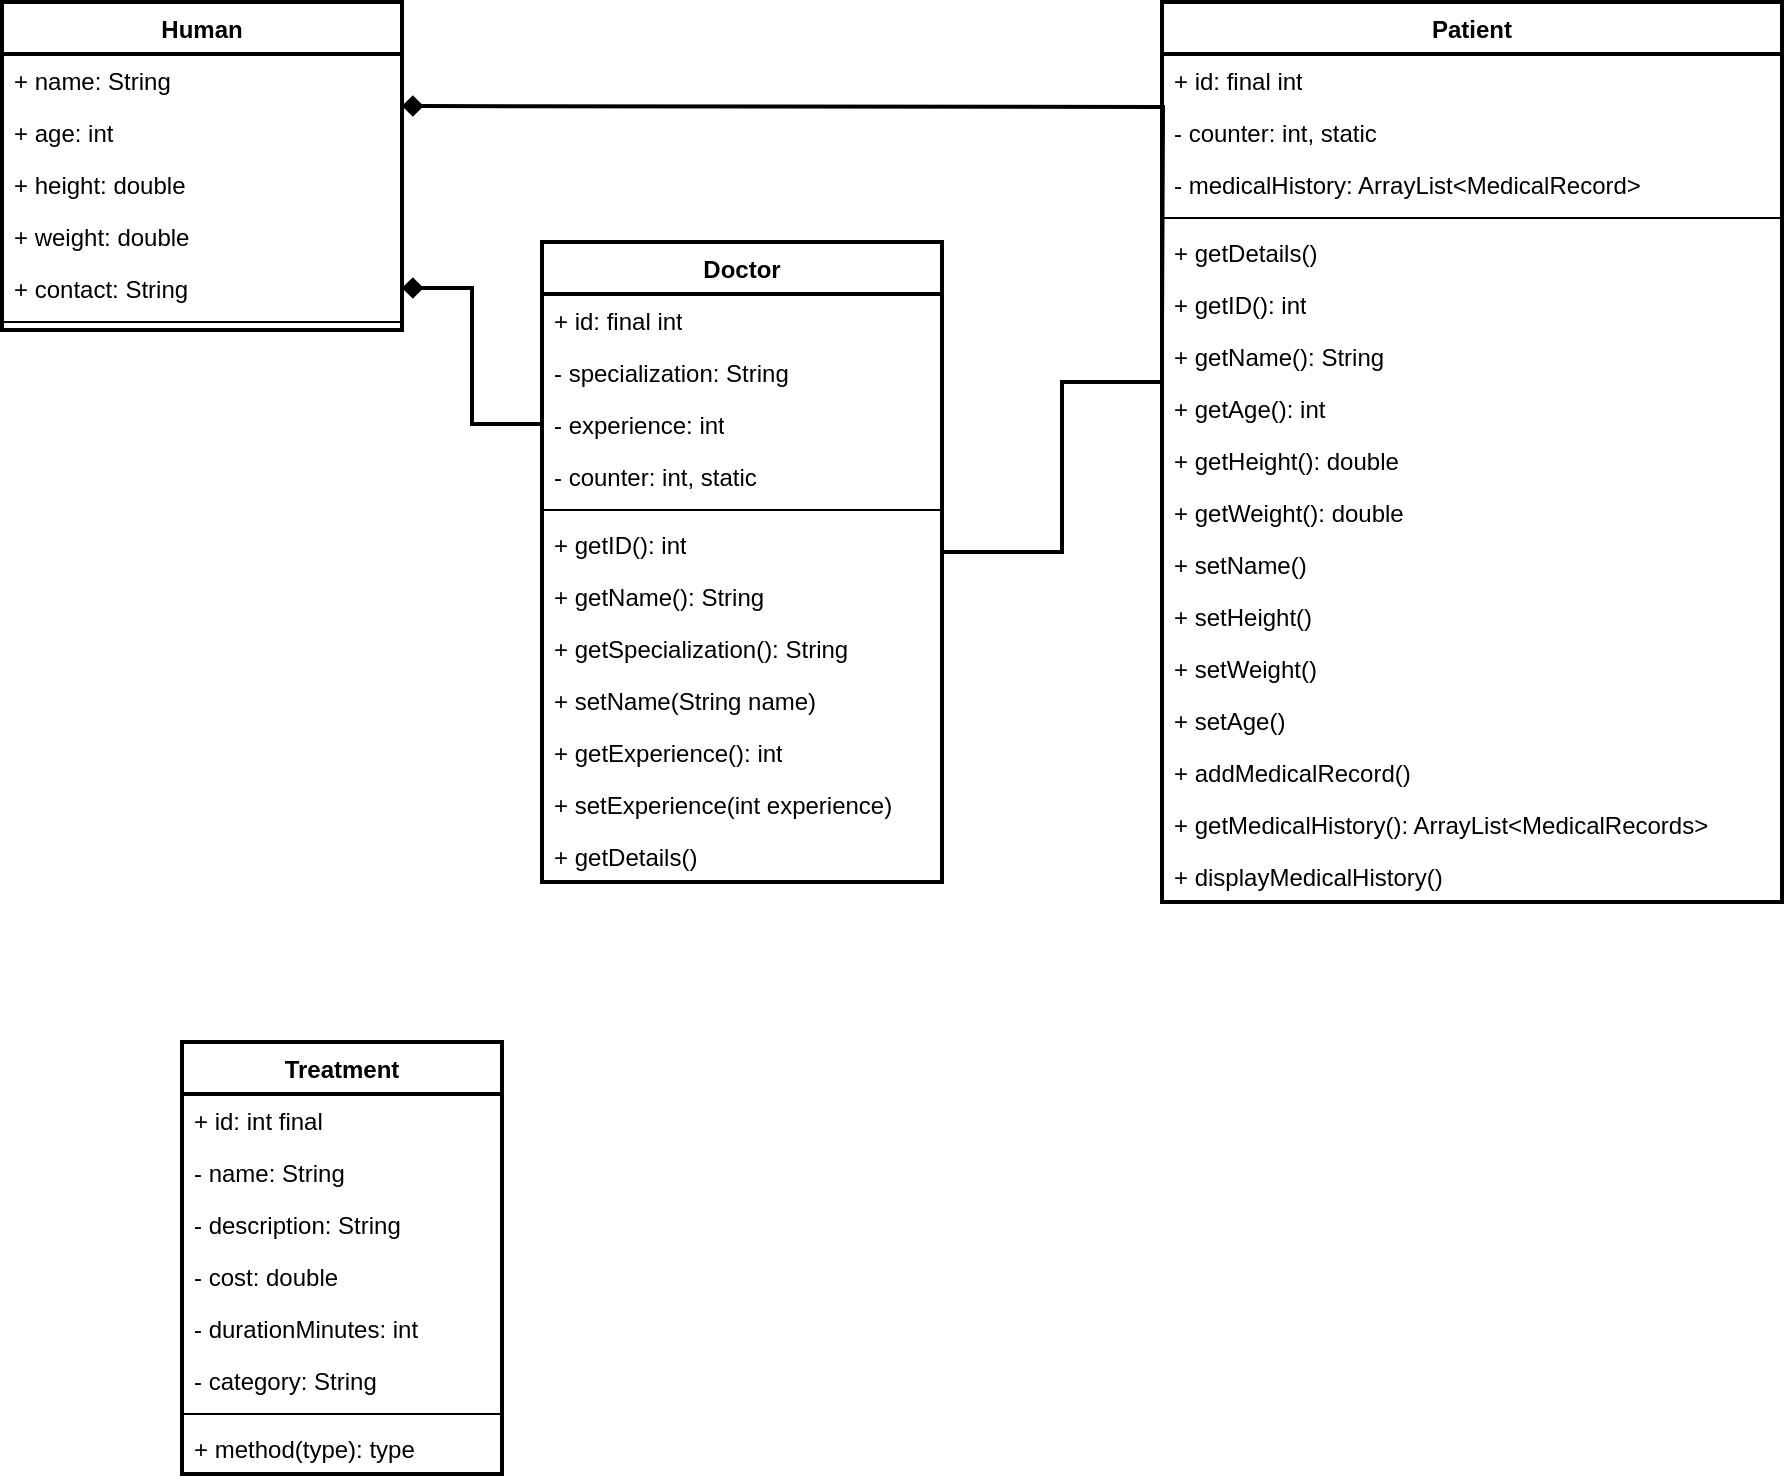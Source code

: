 <mxfile version="28.0.6">
  <diagram name="Page-1" id="2IIkAqDacqkf4X1PiKHr">
    <mxGraphModel dx="1489" dy="811" grid="1" gridSize="10" guides="1" tooltips="1" connect="1" arrows="1" fold="1" page="1" pageScale="1" pageWidth="850" pageHeight="1100" math="0" shadow="0">
      <root>
        <mxCell id="0" />
        <mxCell id="1" parent="0" />
        <mxCell id="5Q3K0YC-iehawzCBBCJF-1" value="Doctor" style="swimlane;fontStyle=1;align=center;verticalAlign=top;childLayout=stackLayout;horizontal=1;startSize=26;horizontalStack=0;resizeParent=1;resizeParentMax=0;resizeLast=0;collapsible=1;marginBottom=0;whiteSpace=wrap;html=1;strokeWidth=2;" parent="1" vertex="1">
          <mxGeometry x="380" y="170" width="200" height="320" as="geometry" />
        </mxCell>
        <mxCell id="5Q3K0YC-iehawzCBBCJF-2" value="+ id: final int" style="text;strokeColor=none;fillColor=none;align=left;verticalAlign=top;spacingLeft=4;spacingRight=4;overflow=hidden;rotatable=0;points=[[0,0.5],[1,0.5]];portConstraint=eastwest;whiteSpace=wrap;html=1;" parent="5Q3K0YC-iehawzCBBCJF-1" vertex="1">
          <mxGeometry y="26" width="200" height="26" as="geometry" />
        </mxCell>
        <mxCell id="5Q3K0YC-iehawzCBBCJF-13" value="- specialization: String" style="text;strokeColor=none;fillColor=none;align=left;verticalAlign=top;spacingLeft=4;spacingRight=4;overflow=hidden;rotatable=0;points=[[0,0.5],[1,0.5]];portConstraint=eastwest;whiteSpace=wrap;html=1;" parent="5Q3K0YC-iehawzCBBCJF-1" vertex="1">
          <mxGeometry y="52" width="200" height="26" as="geometry" />
        </mxCell>
        <mxCell id="5Q3K0YC-iehawzCBBCJF-14" value="- experience: int" style="text;strokeColor=none;fillColor=none;align=left;verticalAlign=top;spacingLeft=4;spacingRight=4;overflow=hidden;rotatable=0;points=[[0,0.5],[1,0.5]];portConstraint=eastwest;whiteSpace=wrap;html=1;" parent="5Q3K0YC-iehawzCBBCJF-1" vertex="1">
          <mxGeometry y="78" width="200" height="26" as="geometry" />
        </mxCell>
        <mxCell id="5Q3K0YC-iehawzCBBCJF-15" value="- counter: int, static" style="text;strokeColor=none;fillColor=none;align=left;verticalAlign=top;spacingLeft=4;spacingRight=4;overflow=hidden;rotatable=0;points=[[0,0.5],[1,0.5]];portConstraint=eastwest;whiteSpace=wrap;html=1;" parent="5Q3K0YC-iehawzCBBCJF-1" vertex="1">
          <mxGeometry y="104" width="200" height="26" as="geometry" />
        </mxCell>
        <mxCell id="5Q3K0YC-iehawzCBBCJF-3" value="" style="line;strokeWidth=1;fillColor=none;align=left;verticalAlign=middle;spacingTop=-1;spacingLeft=3;spacingRight=3;rotatable=0;labelPosition=right;points=[];portConstraint=eastwest;strokeColor=inherit;" parent="5Q3K0YC-iehawzCBBCJF-1" vertex="1">
          <mxGeometry y="130" width="200" height="8" as="geometry" />
        </mxCell>
        <mxCell id="5Q3K0YC-iehawzCBBCJF-4" value="+ getID(): int" style="text;strokeColor=none;fillColor=none;align=left;verticalAlign=top;spacingLeft=4;spacingRight=4;overflow=hidden;rotatable=0;points=[[0,0.5],[1,0.5]];portConstraint=eastwest;whiteSpace=wrap;html=1;" parent="5Q3K0YC-iehawzCBBCJF-1" vertex="1">
          <mxGeometry y="138" width="200" height="26" as="geometry" />
        </mxCell>
        <mxCell id="5Q3K0YC-iehawzCBBCJF-17" value="+ getName(): String" style="text;strokeColor=none;fillColor=none;align=left;verticalAlign=top;spacingLeft=4;spacingRight=4;overflow=hidden;rotatable=0;points=[[0,0.5],[1,0.5]];portConstraint=eastwest;whiteSpace=wrap;html=1;" parent="5Q3K0YC-iehawzCBBCJF-1" vertex="1">
          <mxGeometry y="164" width="200" height="26" as="geometry" />
        </mxCell>
        <mxCell id="5Q3K0YC-iehawzCBBCJF-18" value="+ getSpecialization(): String" style="text;strokeColor=none;fillColor=none;align=left;verticalAlign=top;spacingLeft=4;spacingRight=4;overflow=hidden;rotatable=0;points=[[0,0.5],[1,0.5]];portConstraint=eastwest;whiteSpace=wrap;html=1;" parent="5Q3K0YC-iehawzCBBCJF-1" vertex="1">
          <mxGeometry y="190" width="200" height="26" as="geometry" />
        </mxCell>
        <mxCell id="5Q3K0YC-iehawzCBBCJF-19" value="+ setName(String name)" style="text;strokeColor=none;fillColor=none;align=left;verticalAlign=top;spacingLeft=4;spacingRight=4;overflow=hidden;rotatable=0;points=[[0,0.5],[1,0.5]];portConstraint=eastwest;whiteSpace=wrap;html=1;" parent="5Q3K0YC-iehawzCBBCJF-1" vertex="1">
          <mxGeometry y="216" width="200" height="26" as="geometry" />
        </mxCell>
        <mxCell id="5Q3K0YC-iehawzCBBCJF-20" value="+ getExperience(): int" style="text;strokeColor=none;fillColor=none;align=left;verticalAlign=top;spacingLeft=4;spacingRight=4;overflow=hidden;rotatable=0;points=[[0,0.5],[1,0.5]];portConstraint=eastwest;whiteSpace=wrap;html=1;" parent="5Q3K0YC-iehawzCBBCJF-1" vertex="1">
          <mxGeometry y="242" width="200" height="26" as="geometry" />
        </mxCell>
        <mxCell id="5Q3K0YC-iehawzCBBCJF-21" value="+ setExperience(int experience)" style="text;strokeColor=none;fillColor=none;align=left;verticalAlign=top;spacingLeft=4;spacingRight=4;overflow=hidden;rotatable=0;points=[[0,0.5],[1,0.5]];portConstraint=eastwest;whiteSpace=wrap;html=1;" parent="5Q3K0YC-iehawzCBBCJF-1" vertex="1">
          <mxGeometry y="268" width="200" height="26" as="geometry" />
        </mxCell>
        <mxCell id="5Q3K0YC-iehawzCBBCJF-29" value="+ getDetails()" style="text;strokeColor=none;fillColor=none;align=left;verticalAlign=top;spacingLeft=4;spacingRight=4;overflow=hidden;rotatable=0;points=[[0,0.5],[1,0.5]];portConstraint=eastwest;whiteSpace=wrap;html=1;" parent="5Q3K0YC-iehawzCBBCJF-1" vertex="1">
          <mxGeometry y="294" width="200" height="26" as="geometry" />
        </mxCell>
        <mxCell id="5Q3K0YC-iehawzCBBCJF-5" value="Human" style="swimlane;fontStyle=1;align=center;verticalAlign=top;childLayout=stackLayout;horizontal=1;startSize=26;horizontalStack=0;resizeParent=1;resizeParentMax=0;resizeLast=0;collapsible=1;marginBottom=0;whiteSpace=wrap;html=1;strokeWidth=2;" parent="1" vertex="1">
          <mxGeometry x="110" y="50" width="200" height="164" as="geometry" />
        </mxCell>
        <mxCell id="5Q3K0YC-iehawzCBBCJF-6" value="+ name: String" style="text;strokeColor=none;fillColor=none;align=left;verticalAlign=top;spacingLeft=4;spacingRight=4;overflow=hidden;rotatable=0;points=[[0,0.5],[1,0.5]];portConstraint=eastwest;whiteSpace=wrap;html=1;" parent="5Q3K0YC-iehawzCBBCJF-5" vertex="1">
          <mxGeometry y="26" width="200" height="26" as="geometry" />
        </mxCell>
        <mxCell id="5Q3K0YC-iehawzCBBCJF-9" value="+ age: int" style="text;strokeColor=none;fillColor=none;align=left;verticalAlign=top;spacingLeft=4;spacingRight=4;overflow=hidden;rotatable=0;points=[[0,0.5],[1,0.5]];portConstraint=eastwest;whiteSpace=wrap;html=1;" parent="5Q3K0YC-iehawzCBBCJF-5" vertex="1">
          <mxGeometry y="52" width="200" height="26" as="geometry" />
        </mxCell>
        <mxCell id="5Q3K0YC-iehawzCBBCJF-10" value="+ height: double" style="text;strokeColor=none;fillColor=none;align=left;verticalAlign=top;spacingLeft=4;spacingRight=4;overflow=hidden;rotatable=0;points=[[0,0.5],[1,0.5]];portConstraint=eastwest;whiteSpace=wrap;html=1;" parent="5Q3K0YC-iehawzCBBCJF-5" vertex="1">
          <mxGeometry y="78" width="200" height="26" as="geometry" />
        </mxCell>
        <mxCell id="5Q3K0YC-iehawzCBBCJF-11" value="+ weight: double" style="text;strokeColor=none;fillColor=none;align=left;verticalAlign=top;spacingLeft=4;spacingRight=4;overflow=hidden;rotatable=0;points=[[0,0.5],[1,0.5]];portConstraint=eastwest;whiteSpace=wrap;html=1;" parent="5Q3K0YC-iehawzCBBCJF-5" vertex="1">
          <mxGeometry y="104" width="200" height="26" as="geometry" />
        </mxCell>
        <mxCell id="5Q3K0YC-iehawzCBBCJF-12" value="+ contact: String" style="text;strokeColor=none;fillColor=none;align=left;verticalAlign=top;spacingLeft=4;spacingRight=4;overflow=hidden;rotatable=0;points=[[0,0.5],[1,0.5]];portConstraint=eastwest;whiteSpace=wrap;html=1;" parent="5Q3K0YC-iehawzCBBCJF-5" vertex="1">
          <mxGeometry y="130" width="200" height="26" as="geometry" />
        </mxCell>
        <mxCell id="5Q3K0YC-iehawzCBBCJF-7" value="" style="line;strokeWidth=1;fillColor=none;align=left;verticalAlign=middle;spacingTop=-1;spacingLeft=3;spacingRight=3;rotatable=0;labelPosition=right;points=[];portConstraint=eastwest;strokeColor=inherit;" parent="5Q3K0YC-iehawzCBBCJF-5" vertex="1">
          <mxGeometry y="156" width="200" height="8" as="geometry" />
        </mxCell>
        <mxCell id="5Q3K0YC-iehawzCBBCJF-23" value="Patient" style="swimlane;fontStyle=1;align=center;verticalAlign=top;childLayout=stackLayout;horizontal=1;startSize=26;horizontalStack=0;resizeParent=1;resizeParentMax=0;resizeLast=0;collapsible=1;marginBottom=0;whiteSpace=wrap;html=1;strokeWidth=2;" parent="1" vertex="1">
          <mxGeometry x="690" y="50" width="310" height="450" as="geometry">
            <mxRectangle x="385" y="50" width="80" height="30" as="alternateBounds" />
          </mxGeometry>
        </mxCell>
        <mxCell id="5Q3K0YC-iehawzCBBCJF-24" value="+ id: final int" style="text;strokeColor=none;fillColor=none;align=left;verticalAlign=top;spacingLeft=4;spacingRight=4;overflow=hidden;rotatable=0;points=[[0,0.5],[1,0.5]];portConstraint=eastwest;whiteSpace=wrap;html=1;" parent="5Q3K0YC-iehawzCBBCJF-23" vertex="1">
          <mxGeometry y="26" width="310" height="26" as="geometry" />
        </mxCell>
        <mxCell id="5Q3K0YC-iehawzCBBCJF-27" value="- counter: int, static" style="text;strokeColor=none;fillColor=none;align=left;verticalAlign=top;spacingLeft=4;spacingRight=4;overflow=hidden;rotatable=0;points=[[0,0.5],[1,0.5]];portConstraint=eastwest;whiteSpace=wrap;html=1;" parent="5Q3K0YC-iehawzCBBCJF-23" vertex="1">
          <mxGeometry y="52" width="310" height="26" as="geometry" />
        </mxCell>
        <mxCell id="5Q3K0YC-iehawzCBBCJF-28" value="- medicalHistory: ArrayList&amp;lt;MedicalRecord&amp;gt;" style="text;strokeColor=none;fillColor=none;align=left;verticalAlign=top;spacingLeft=4;spacingRight=4;overflow=hidden;rotatable=0;points=[[0,0.5],[1,0.5]];portConstraint=eastwest;whiteSpace=wrap;html=1;" parent="5Q3K0YC-iehawzCBBCJF-23" vertex="1">
          <mxGeometry y="78" width="310" height="26" as="geometry" />
        </mxCell>
        <mxCell id="5Q3K0YC-iehawzCBBCJF-25" value="" style="line;strokeWidth=1;fillColor=none;align=left;verticalAlign=middle;spacingTop=-1;spacingLeft=3;spacingRight=3;rotatable=0;labelPosition=right;points=[];portConstraint=eastwest;strokeColor=inherit;" parent="5Q3K0YC-iehawzCBBCJF-23" vertex="1">
          <mxGeometry y="104" width="310" height="8" as="geometry" />
        </mxCell>
        <mxCell id="5Q3K0YC-iehawzCBBCJF-26" value="+ getDetails()" style="text;strokeColor=none;fillColor=none;align=left;verticalAlign=top;spacingLeft=4;spacingRight=4;overflow=hidden;rotatable=0;points=[[0,0.5],[1,0.5]];portConstraint=eastwest;whiteSpace=wrap;html=1;" parent="5Q3K0YC-iehawzCBBCJF-23" vertex="1">
          <mxGeometry y="112" width="310" height="26" as="geometry" />
        </mxCell>
        <mxCell id="5Q3K0YC-iehawzCBBCJF-30" value="+ getID(): int" style="text;strokeColor=none;fillColor=none;align=left;verticalAlign=top;spacingLeft=4;spacingRight=4;overflow=hidden;rotatable=0;points=[[0,0.5],[1,0.5]];portConstraint=eastwest;whiteSpace=wrap;html=1;" parent="5Q3K0YC-iehawzCBBCJF-23" vertex="1">
          <mxGeometry y="138" width="310" height="26" as="geometry" />
        </mxCell>
        <mxCell id="5Q3K0YC-iehawzCBBCJF-31" value="+ getName(): String" style="text;strokeColor=none;fillColor=none;align=left;verticalAlign=top;spacingLeft=4;spacingRight=4;overflow=hidden;rotatable=0;points=[[0,0.5],[1,0.5]];portConstraint=eastwest;whiteSpace=wrap;html=1;" parent="5Q3K0YC-iehawzCBBCJF-23" vertex="1">
          <mxGeometry y="164" width="310" height="26" as="geometry" />
        </mxCell>
        <mxCell id="5Q3K0YC-iehawzCBBCJF-32" value="+ getAge(): int" style="text;strokeColor=none;fillColor=none;align=left;verticalAlign=top;spacingLeft=4;spacingRight=4;overflow=hidden;rotatable=0;points=[[0,0.5],[1,0.5]];portConstraint=eastwest;whiteSpace=wrap;html=1;" parent="5Q3K0YC-iehawzCBBCJF-23" vertex="1">
          <mxGeometry y="190" width="310" height="26" as="geometry" />
        </mxCell>
        <mxCell id="5Q3K0YC-iehawzCBBCJF-33" value="+ getHeight(): double" style="text;strokeColor=none;fillColor=none;align=left;verticalAlign=top;spacingLeft=4;spacingRight=4;overflow=hidden;rotatable=0;points=[[0,0.5],[1,0.5]];portConstraint=eastwest;whiteSpace=wrap;html=1;" parent="5Q3K0YC-iehawzCBBCJF-23" vertex="1">
          <mxGeometry y="216" width="310" height="26" as="geometry" />
        </mxCell>
        <mxCell id="5Q3K0YC-iehawzCBBCJF-34" value="+ getWeight(): double" style="text;strokeColor=none;fillColor=none;align=left;verticalAlign=top;spacingLeft=4;spacingRight=4;overflow=hidden;rotatable=0;points=[[0,0.5],[1,0.5]];portConstraint=eastwest;whiteSpace=wrap;html=1;" parent="5Q3K0YC-iehawzCBBCJF-23" vertex="1">
          <mxGeometry y="242" width="310" height="26" as="geometry" />
        </mxCell>
        <mxCell id="5Q3K0YC-iehawzCBBCJF-35" value="+ setName()" style="text;strokeColor=none;fillColor=none;align=left;verticalAlign=top;spacingLeft=4;spacingRight=4;overflow=hidden;rotatable=0;points=[[0,0.5],[1,0.5]];portConstraint=eastwest;whiteSpace=wrap;html=1;" parent="5Q3K0YC-iehawzCBBCJF-23" vertex="1">
          <mxGeometry y="268" width="310" height="26" as="geometry" />
        </mxCell>
        <mxCell id="5Q3K0YC-iehawzCBBCJF-36" value="+ setHeight()" style="text;strokeColor=none;fillColor=none;align=left;verticalAlign=top;spacingLeft=4;spacingRight=4;overflow=hidden;rotatable=0;points=[[0,0.5],[1,0.5]];portConstraint=eastwest;whiteSpace=wrap;html=1;" parent="5Q3K0YC-iehawzCBBCJF-23" vertex="1">
          <mxGeometry y="294" width="310" height="26" as="geometry" />
        </mxCell>
        <mxCell id="5Q3K0YC-iehawzCBBCJF-37" value="+ setWeight()" style="text;strokeColor=none;fillColor=none;align=left;verticalAlign=top;spacingLeft=4;spacingRight=4;overflow=hidden;rotatable=0;points=[[0,0.5],[1,0.5]];portConstraint=eastwest;whiteSpace=wrap;html=1;" parent="5Q3K0YC-iehawzCBBCJF-23" vertex="1">
          <mxGeometry y="320" width="310" height="26" as="geometry" />
        </mxCell>
        <mxCell id="5Q3K0YC-iehawzCBBCJF-38" value="+ setAge()" style="text;strokeColor=none;fillColor=none;align=left;verticalAlign=top;spacingLeft=4;spacingRight=4;overflow=hidden;rotatable=0;points=[[0,0.5],[1,0.5]];portConstraint=eastwest;whiteSpace=wrap;html=1;" parent="5Q3K0YC-iehawzCBBCJF-23" vertex="1">
          <mxGeometry y="346" width="310" height="26" as="geometry" />
        </mxCell>
        <mxCell id="5Q3K0YC-iehawzCBBCJF-39" value="+ addMedicalRecord()" style="text;strokeColor=none;fillColor=none;align=left;verticalAlign=top;spacingLeft=4;spacingRight=4;overflow=hidden;rotatable=0;points=[[0,0.5],[1,0.5]];portConstraint=eastwest;whiteSpace=wrap;html=1;" parent="5Q3K0YC-iehawzCBBCJF-23" vertex="1">
          <mxGeometry y="372" width="310" height="26" as="geometry" />
        </mxCell>
        <mxCell id="5Q3K0YC-iehawzCBBCJF-40" value="+ getMedicalHistory(): ArrayList&amp;lt;MedicalRecords&amp;gt;" style="text;strokeColor=none;fillColor=none;align=left;verticalAlign=top;spacingLeft=4;spacingRight=4;overflow=hidden;rotatable=0;points=[[0,0.5],[1,0.5]];portConstraint=eastwest;whiteSpace=wrap;html=1;" parent="5Q3K0YC-iehawzCBBCJF-23" vertex="1">
          <mxGeometry y="398" width="310" height="26" as="geometry" />
        </mxCell>
        <mxCell id="5Q3K0YC-iehawzCBBCJF-41" value="+ displayMedicalHistory()" style="text;strokeColor=none;fillColor=none;align=left;verticalAlign=top;spacingLeft=4;spacingRight=4;overflow=hidden;rotatable=0;points=[[0,0.5],[1,0.5]];portConstraint=eastwest;whiteSpace=wrap;html=1;" parent="5Q3K0YC-iehawzCBBCJF-23" vertex="1">
          <mxGeometry y="424" width="310" height="26" as="geometry" />
        </mxCell>
        <mxCell id="5Q3K0YC-iehawzCBBCJF-47" value="Treatment" style="swimlane;fontStyle=1;align=center;verticalAlign=top;childLayout=stackLayout;horizontal=1;startSize=26;horizontalStack=0;resizeParent=1;resizeParentMax=0;resizeLast=0;collapsible=1;marginBottom=0;whiteSpace=wrap;html=1;strokeWidth=2;" parent="1" vertex="1">
          <mxGeometry x="200" y="570" width="160" height="216" as="geometry" />
        </mxCell>
        <mxCell id="5Q3K0YC-iehawzCBBCJF-48" value="+ id: int final" style="text;strokeColor=none;fillColor=none;align=left;verticalAlign=top;spacingLeft=4;spacingRight=4;overflow=hidden;rotatable=0;points=[[0,0.5],[1,0.5]];portConstraint=eastwest;whiteSpace=wrap;html=1;" parent="5Q3K0YC-iehawzCBBCJF-47" vertex="1">
          <mxGeometry y="26" width="160" height="26" as="geometry" />
        </mxCell>
        <mxCell id="5Q3K0YC-iehawzCBBCJF-51" value="- name: String" style="text;strokeColor=none;fillColor=none;align=left;verticalAlign=top;spacingLeft=4;spacingRight=4;overflow=hidden;rotatable=0;points=[[0,0.5],[1,0.5]];portConstraint=eastwest;whiteSpace=wrap;html=1;" parent="5Q3K0YC-iehawzCBBCJF-47" vertex="1">
          <mxGeometry y="52" width="160" height="26" as="geometry" />
        </mxCell>
        <mxCell id="5Q3K0YC-iehawzCBBCJF-52" value="- description: String" style="text;strokeColor=none;fillColor=none;align=left;verticalAlign=top;spacingLeft=4;spacingRight=4;overflow=hidden;rotatable=0;points=[[0,0.5],[1,0.5]];portConstraint=eastwest;whiteSpace=wrap;html=1;" parent="5Q3K0YC-iehawzCBBCJF-47" vertex="1">
          <mxGeometry y="78" width="160" height="26" as="geometry" />
        </mxCell>
        <mxCell id="5Q3K0YC-iehawzCBBCJF-53" value="- cost: double" style="text;strokeColor=none;fillColor=none;align=left;verticalAlign=top;spacingLeft=4;spacingRight=4;overflow=hidden;rotatable=0;points=[[0,0.5],[1,0.5]];portConstraint=eastwest;whiteSpace=wrap;html=1;" parent="5Q3K0YC-iehawzCBBCJF-47" vertex="1">
          <mxGeometry y="104" width="160" height="26" as="geometry" />
        </mxCell>
        <mxCell id="5Q3K0YC-iehawzCBBCJF-54" value="- durationMinutes: int" style="text;strokeColor=none;fillColor=none;align=left;verticalAlign=top;spacingLeft=4;spacingRight=4;overflow=hidden;rotatable=0;points=[[0,0.5],[1,0.5]];portConstraint=eastwest;whiteSpace=wrap;html=1;" parent="5Q3K0YC-iehawzCBBCJF-47" vertex="1">
          <mxGeometry y="130" width="160" height="26" as="geometry" />
        </mxCell>
        <mxCell id="5Q3K0YC-iehawzCBBCJF-55" value="- category: String" style="text;strokeColor=none;fillColor=none;align=left;verticalAlign=top;spacingLeft=4;spacingRight=4;overflow=hidden;rotatable=0;points=[[0,0.5],[1,0.5]];portConstraint=eastwest;whiteSpace=wrap;html=1;" parent="5Q3K0YC-iehawzCBBCJF-47" vertex="1">
          <mxGeometry y="156" width="160" height="26" as="geometry" />
        </mxCell>
        <mxCell id="5Q3K0YC-iehawzCBBCJF-49" value="" style="line;strokeWidth=1;fillColor=none;align=left;verticalAlign=middle;spacingTop=-1;spacingLeft=3;spacingRight=3;rotatable=0;labelPosition=right;points=[];portConstraint=eastwest;strokeColor=inherit;" parent="5Q3K0YC-iehawzCBBCJF-47" vertex="1">
          <mxGeometry y="182" width="160" height="8" as="geometry" />
        </mxCell>
        <mxCell id="5Q3K0YC-iehawzCBBCJF-50" value="+ method(type): type" style="text;strokeColor=none;fillColor=none;align=left;verticalAlign=top;spacingLeft=4;spacingRight=4;overflow=hidden;rotatable=0;points=[[0,0.5],[1,0.5]];portConstraint=eastwest;whiteSpace=wrap;html=1;" parent="5Q3K0YC-iehawzCBBCJF-47" vertex="1">
          <mxGeometry y="190" width="160" height="26" as="geometry" />
        </mxCell>
        <mxCell id="RJRUeMODBdgqCDcwXeyu-1" style="edgeStyle=orthogonalEdgeStyle;rounded=0;orthogonalLoop=1;jettySize=auto;html=1;entryX=0;entryY=0.5;entryDx=0;entryDy=0;endArrow=none;endFill=0;strokeWidth=2;startArrow=diamond;startFill=1;" edge="1" parent="1">
          <mxGeometry relative="1" as="geometry">
            <mxPoint x="310" y="102" as="sourcePoint" />
            <mxPoint x="690" y="214" as="targetPoint" />
          </mxGeometry>
        </mxCell>
        <mxCell id="RJRUeMODBdgqCDcwXeyu-2" style="edgeStyle=orthogonalEdgeStyle;rounded=0;orthogonalLoop=1;jettySize=auto;html=1;entryX=0;entryY=0.5;entryDx=0;entryDy=0;endArrow=none;endFill=0;strokeWidth=2;" edge="1" parent="1" target="5Q3K0YC-iehawzCBBCJF-27">
          <mxGeometry relative="1" as="geometry">
            <mxPoint x="580" y="325" as="sourcePoint" />
            <Array as="points">
              <mxPoint x="580" y="325" />
              <mxPoint x="640" y="325" />
              <mxPoint x="640" y="240" />
              <mxPoint x="690" y="240" />
            </Array>
          </mxGeometry>
        </mxCell>
        <mxCell id="RJRUeMODBdgqCDcwXeyu-6" style="edgeStyle=orthogonalEdgeStyle;rounded=0;orthogonalLoop=1;jettySize=auto;html=1;exitX=1;exitY=0.5;exitDx=0;exitDy=0;entryX=0;entryY=0.5;entryDx=0;entryDy=0;strokeWidth=2;endArrow=none;endFill=0;startArrow=diamond;startFill=1;" edge="1" parent="1" source="5Q3K0YC-iehawzCBBCJF-12" target="5Q3K0YC-iehawzCBBCJF-14">
          <mxGeometry relative="1" as="geometry" />
        </mxCell>
      </root>
    </mxGraphModel>
  </diagram>
</mxfile>
